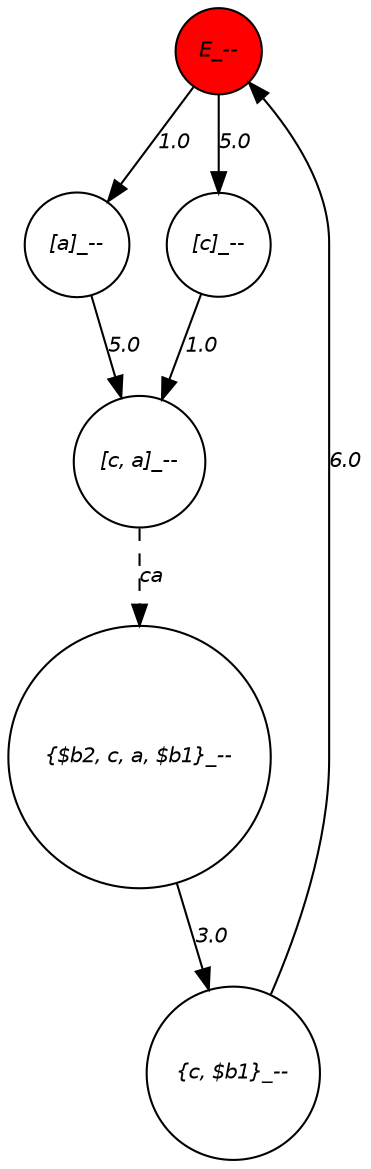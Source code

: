 digraph "imc" { 
graph [	fontname = "Helvetica-Oblique", fontsize = 10]; 
edge [	fontname = "Helvetica-Oblique", fontsize = 10]; 
node [	shape=circle, fontname = "Helvetica-Oblique", fontsize = 10] ; 
"E_--" [shape=circle, style=filled, fillcolor=green] ; 
"E_--" [shape=circle, style=filled, fillcolor=red] ; 
"[a]_--" -> "[c, a]_--" [label = "5.0"] ; 
"{$b2, c, a, $b1}_--" -> "{c, $b1}_--" [label = "3.0"] ; 
"E_--" -> "[c]_--" [label = "5.0"] ; 
"[c]_--" -> "[c, a]_--" [label = "1.0"] ; 
"[c, a]_--" -> "{$b2, c, a, $b1}_--" [label = "ca" style=dashed] ; 
"E_--" -> "[a]_--" [label = "1.0"] ; 
"{c, $b1}_--" -> "E_--" [label = "6.0"] ; 
}
